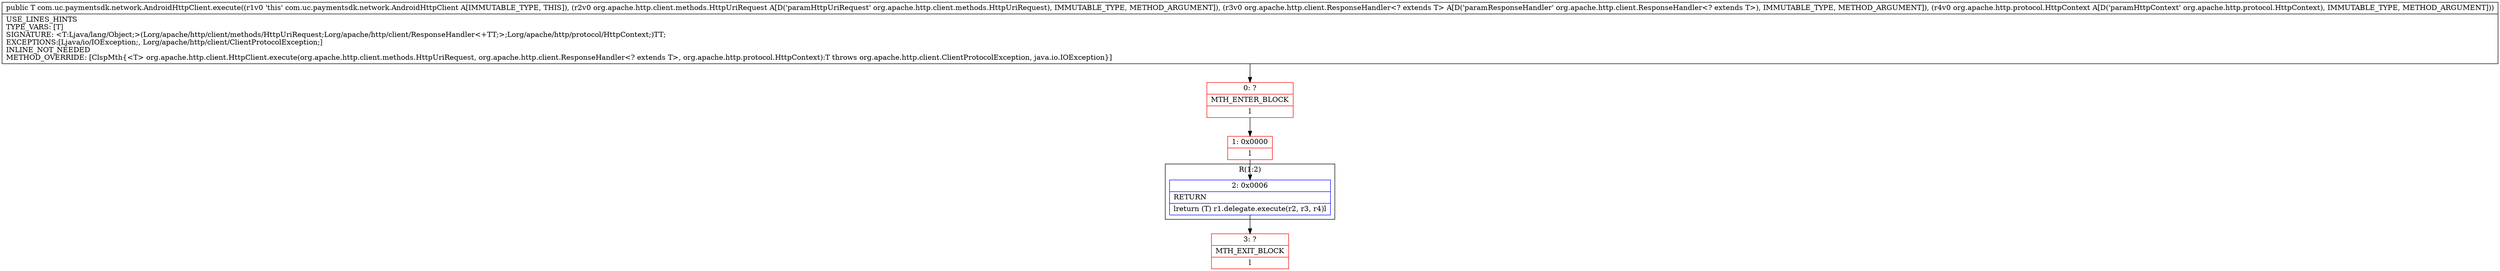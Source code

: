 digraph "CFG forcom.uc.paymentsdk.network.AndroidHttpClient.execute(Lorg\/apache\/http\/client\/methods\/HttpUriRequest;Lorg\/apache\/http\/client\/ResponseHandler;Lorg\/apache\/http\/protocol\/HttpContext;)Ljava\/lang\/Object;" {
subgraph cluster_Region_1614584164 {
label = "R(1:2)";
node [shape=record,color=blue];
Node_2 [shape=record,label="{2\:\ 0x0006|RETURN\l|lreturn (T) r1.delegate.execute(r2, r3, r4)l}"];
}
Node_0 [shape=record,color=red,label="{0\:\ ?|MTH_ENTER_BLOCK\l|l}"];
Node_1 [shape=record,color=red,label="{1\:\ 0x0000|l}"];
Node_3 [shape=record,color=red,label="{3\:\ ?|MTH_EXIT_BLOCK\l|l}"];
MethodNode[shape=record,label="{public T com.uc.paymentsdk.network.AndroidHttpClient.execute((r1v0 'this' com.uc.paymentsdk.network.AndroidHttpClient A[IMMUTABLE_TYPE, THIS]), (r2v0 org.apache.http.client.methods.HttpUriRequest A[D('paramHttpUriRequest' org.apache.http.client.methods.HttpUriRequest), IMMUTABLE_TYPE, METHOD_ARGUMENT]), (r3v0 org.apache.http.client.ResponseHandler\<? extends T\> A[D('paramResponseHandler' org.apache.http.client.ResponseHandler\<? extends T\>), IMMUTABLE_TYPE, METHOD_ARGUMENT]), (r4v0 org.apache.http.protocol.HttpContext A[D('paramHttpContext' org.apache.http.protocol.HttpContext), IMMUTABLE_TYPE, METHOD_ARGUMENT]))  | USE_LINES_HINTS\lTYPE_VARS: [T]\lSIGNATURE: \<T:Ljava\/lang\/Object;\>(Lorg\/apache\/http\/client\/methods\/HttpUriRequest;Lorg\/apache\/http\/client\/ResponseHandler\<+TT;\>;Lorg\/apache\/http\/protocol\/HttpContext;)TT;\lEXCEPTIONS:[Ljava\/io\/IOException;, Lorg\/apache\/http\/client\/ClientProtocolException;]\lINLINE_NOT_NEEDED\lMETHOD_OVERRIDE: [ClspMth\{\<T\> org.apache.http.client.HttpClient.execute(org.apache.http.client.methods.HttpUriRequest, org.apache.http.client.ResponseHandler\<? extends T\>, org.apache.http.protocol.HttpContext):T throws org.apache.http.client.ClientProtocolException, java.io.IOException\}]\l}"];
MethodNode -> Node_0;
Node_2 -> Node_3;
Node_0 -> Node_1;
Node_1 -> Node_2;
}

